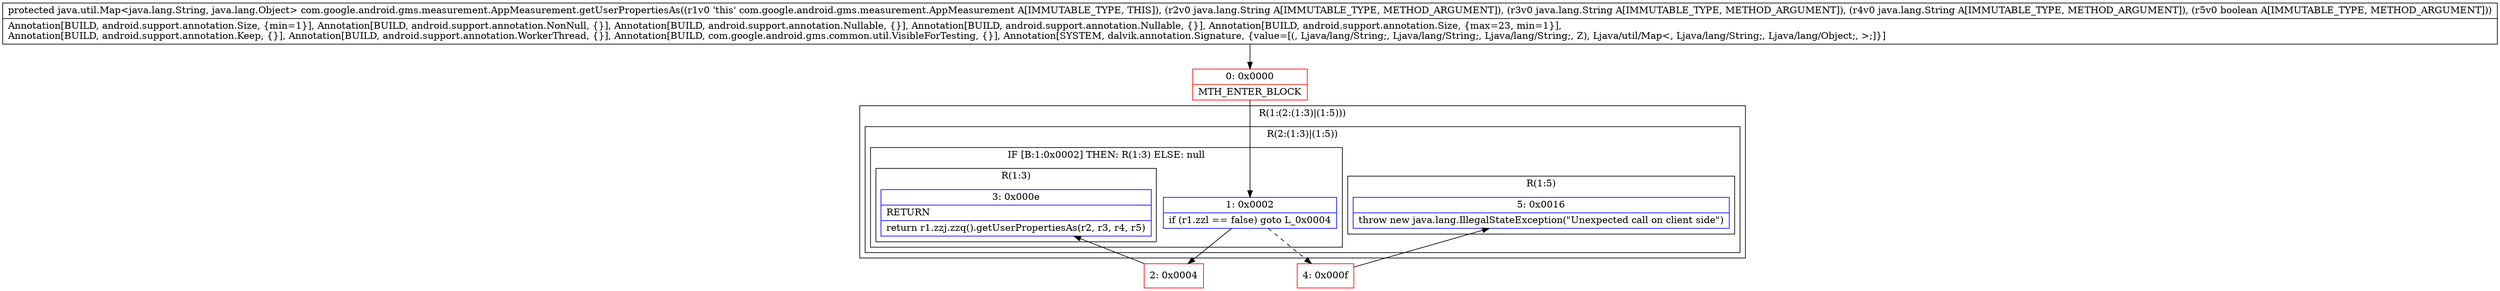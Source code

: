digraph "CFG forcom.google.android.gms.measurement.AppMeasurement.getUserPropertiesAs(Ljava\/lang\/String;Ljava\/lang\/String;Ljava\/lang\/String;Z)Ljava\/util\/Map;" {
subgraph cluster_Region_309939958 {
label = "R(1:(2:(1:3)|(1:5)))";
node [shape=record,color=blue];
subgraph cluster_Region_495059317 {
label = "R(2:(1:3)|(1:5))";
node [shape=record,color=blue];
subgraph cluster_IfRegion_2078390423 {
label = "IF [B:1:0x0002] THEN: R(1:3) ELSE: null";
node [shape=record,color=blue];
Node_1 [shape=record,label="{1\:\ 0x0002|if (r1.zzl == false) goto L_0x0004\l}"];
subgraph cluster_Region_666529938 {
label = "R(1:3)";
node [shape=record,color=blue];
Node_3 [shape=record,label="{3\:\ 0x000e|RETURN\l|return r1.zzj.zzq().getUserPropertiesAs(r2, r3, r4, r5)\l}"];
}
}
subgraph cluster_Region_2137818221 {
label = "R(1:5)";
node [shape=record,color=blue];
Node_5 [shape=record,label="{5\:\ 0x0016|throw new java.lang.IllegalStateException(\"Unexpected call on client side\")\l}"];
}
}
}
Node_0 [shape=record,color=red,label="{0\:\ 0x0000|MTH_ENTER_BLOCK\l}"];
Node_2 [shape=record,color=red,label="{2\:\ 0x0004}"];
Node_4 [shape=record,color=red,label="{4\:\ 0x000f}"];
MethodNode[shape=record,label="{protected java.util.Map\<java.lang.String, java.lang.Object\> com.google.android.gms.measurement.AppMeasurement.getUserPropertiesAs((r1v0 'this' com.google.android.gms.measurement.AppMeasurement A[IMMUTABLE_TYPE, THIS]), (r2v0 java.lang.String A[IMMUTABLE_TYPE, METHOD_ARGUMENT]), (r3v0 java.lang.String A[IMMUTABLE_TYPE, METHOD_ARGUMENT]), (r4v0 java.lang.String A[IMMUTABLE_TYPE, METHOD_ARGUMENT]), (r5v0 boolean A[IMMUTABLE_TYPE, METHOD_ARGUMENT]))  | Annotation[BUILD, android.support.annotation.Size, \{min=1\}], Annotation[BUILD, android.support.annotation.NonNull, \{\}], Annotation[BUILD, android.support.annotation.Nullable, \{\}], Annotation[BUILD, android.support.annotation.Nullable, \{\}], Annotation[BUILD, android.support.annotation.Size, \{max=23, min=1\}], \lAnnotation[BUILD, android.support.annotation.Keep, \{\}], Annotation[BUILD, android.support.annotation.WorkerThread, \{\}], Annotation[BUILD, com.google.android.gms.common.util.VisibleForTesting, \{\}], Annotation[SYSTEM, dalvik.annotation.Signature, \{value=[(, Ljava\/lang\/String;, Ljava\/lang\/String;, Ljava\/lang\/String;, Z), Ljava\/util\/Map\<, Ljava\/lang\/String;, Ljava\/lang\/Object;, \>;]\}]\l}"];
MethodNode -> Node_0;
Node_1 -> Node_2;
Node_1 -> Node_4[style=dashed];
Node_0 -> Node_1;
Node_2 -> Node_3;
Node_4 -> Node_5;
}

